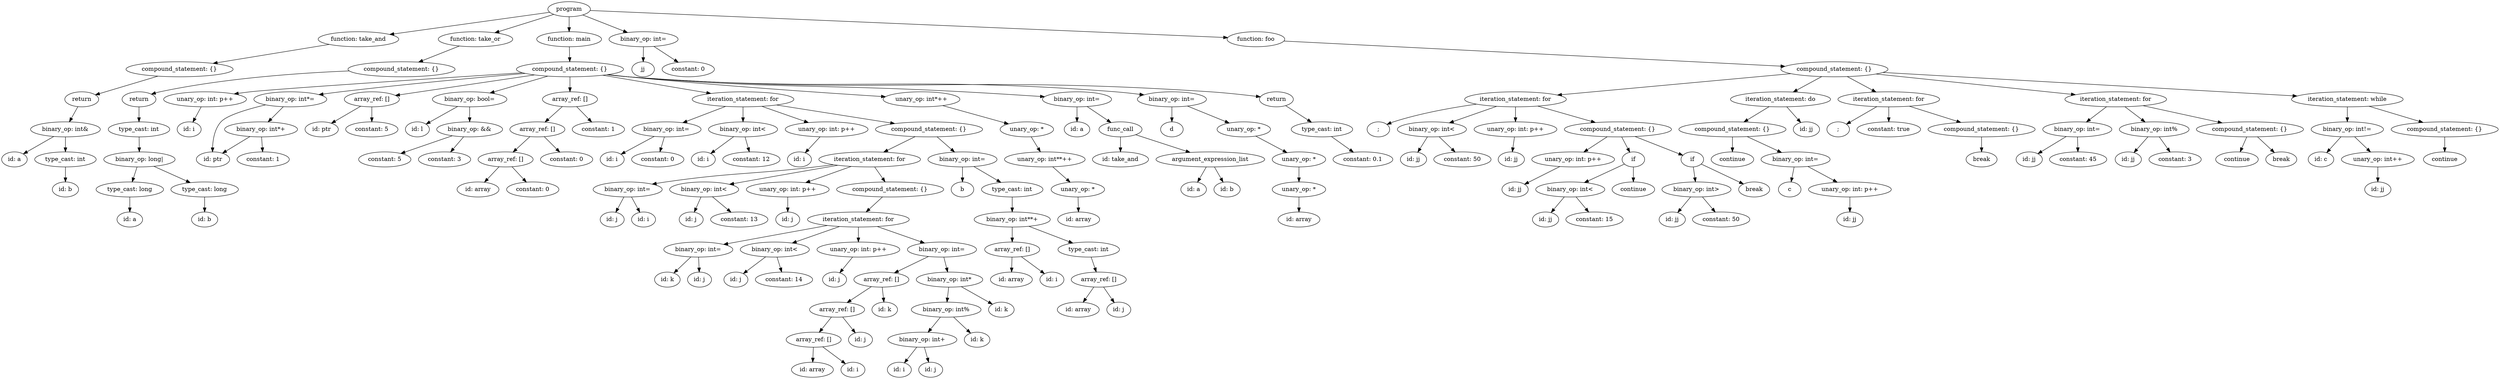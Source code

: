 strict digraph "" {
	graph [bb="0,0,5972.6,900"];
	node [label="\N"];
	236	[height=0.5,
		label=program,
		pos="1357.5,882",
		width=1.4082];
	16	[height=0.5,
		label="function: take_and",
		pos="853.55,810",
		width=2.672];
	236 -> 16	[pos="e,928.25,821.38 1311,874.54 1226.3,862.77 1045.6,837.67 938.39,822.78"];
	35	[height=0.5,
		label="function: take_or",
		pos="1133.5,810",
		width=2.4734];
	236 -> 35	[pos="e,1179.9,825.49 1320.6,869.44 1284.9,858.3 1230.5,841.28 1189.5,828.48"];
	170	[height=0.5,
		label="function: main",
		pos="1357.5,810",
		width=2.1528];
	236 -> 170	[pos="e,1357.5,828.1 1357.5,863.7 1357.5,855.98 1357.5,846.71 1357.5,838.11"];
	175	[height=0.5,
		label="binary_op: int=",
		pos="1535.5,810",
		width=2.2929];
	236 -> 175	[pos="e,1497.2,826.07 1390.2,868.16 1417.5,857.44 1456.7,842.01 1487.5,829.88"];
	235	[height=0.5,
		label="function: foo",
		pos="3000.5,810",
		width=1.9167];
	236 -> 235	[pos="e,2933.2,813.87 1407.6,878.87 1642.6,868.86 2636.2,826.52 2922.9,814.31"];
	15	[height=0.5,
		label="compound_statement: {}",
		pos="425.55,738",
		width=3.5566];
	16 -> 15	[pos="e,505.81,752.13 783.83,797.6 710.8,785.65 595.8,766.85 515.87,753.77"];
	34	[height=0.5,
		label="compound_statement: {}",
		pos="956.55,738",
		width=3.5566];
	35 -> 34	[pos="e,997.45,755.18 1094.7,793.64 1068.9,783.45 1034.9,769.98 1007,758.96"];
	169	[height=0.5,
		label="compound_statement: {}",
		pos="1359.5,738",
		width=3.5566];
	170 -> 169	[pos="e,1359.1,756.1 1358,791.7 1358.3,783.98 1358.5,774.71 1358.8,766.11"];
	173	[height=0.5,
		label=jj,
		pos="1534.5,738",
		width=0.75];
	175 -> 173	[pos="e,1534.8,756.1 1535.3,791.7 1535.2,783.98 1535.1,774.71 1534.9,766.11"];
	174	[height=0.5,
		label="constant: 0",
		pos="1642.5,738",
		width=1.7361];
	175 -> 174	[pos="e,1618.6,754.67 1560.4,792.76 1575.2,783.09 1594.1,770.69 1610.1,760.24"];
	234	[height=0.5,
		label="compound_statement: {}",
		pos="4384.5,738",
		width=3.5566];
	235 -> 234	[pos="e,4266.3,744.98 3067.8,805.6 3284.8,794.62 3969.6,759.99 4256.3,745.49"];
	14	[height=0.5,
		label=return,
		pos="191.55,666",
		width=1.125];
	15 -> 14	[pos="e,224.23,676.78 373.62,721.46 331.63,708.9 273.24,691.44 234.01,679.7"];
	33	[height=0.5,
		label=return,
		pos="328.55,666",
		width=1.125];
	34 -> 33	[pos="e,358.1,678.33 831.53,734.04 713.59,729.25 532.43,716.73 378.55,684 375.08,683.26 371.52,682.36 367.97,681.36"];
	64	[height=0.5,
		label="unary_op: int: p++",
		pos="486.55,666",
		width=2.75];
	169 -> 64	[pos="e,556.14,678.87 1245.8,729.67 1048.3,716.86 657.38,691.11 594.55,684 585.31,682.95 575.65,681.69 566.07,680.32"];
	68	[height=0.5,
		label="binary_op: int*=",
		pos="690.55,666",
		width=2.4192];
	169 -> 68	[pos="e,759.01,677.24 1252.6,728.09 1141.9,718.54 963.87,702.25 810.55,684 797.1,682.4 782.82,680.53 768.99,678.62"];
	71	[height=0.5,
		label="array_ref: []",
		pos="885.55,666",
		width=1.8234];
	169 -> 71	[pos="e,942.06,675.35 1274.8,724.49 1182.4,710.84 1036.5,689.3 952.06,676.82"];
	79	[height=0.5,
		label="binary_op: bool=",
		pos="1119.5,666",
		width=2.4734];
	169 -> 79	[pos="e,1168.3,681.22 1306.6,721.55 1268.5,710.45 1217.2,695.49 1178,684.05"];
	86	[height=0.5,
		label="array_ref: []",
		pos="1359.5,666",
		width=1.8234];
	169 -> 86	[pos="e,1359.5,684.1 1359.5,719.7 1359.5,711.98 1359.5,702.71 1359.5,694.11"];
	144	[height=0.5,
		label="iteration_statement: for",
		pos="1773.5,666",
		width=3.3761];
	169 -> 144	[pos="e,1696.6,680.02 1437.9,723.75 1508.8,711.77 1612.9,694.15 1686.4,681.73"];
	149	[height=0.5,
		label="unary_op: int*++",
		pos="2200.5,666",
		width=2.5456];
	169 -> 149	[pos="e,2114.5,672.21 1450.3,725.28 1466.4,723.39 1482.9,721.54 1498.5,720 1714.6,698.65 1968.8,681.41 2104.2,672.86"];
	157	[height=0.5,
		label="binary_op: int=",
		pos="2572.5,666",
		width=2.2929];
	169 -> 157	[pos="e,2494.9,672.24 1448.8,725.06 1465.3,723.14 1482.4,721.34 1498.5,720 1854.6,690.29 1944.8,703.18 2301.5,684 2362.8,680.71 2431.8,\
676.37 2484.8,672.9"];
	165	[height=0.5,
		label="binary_op: int=",
		pos="2799.5,666",
		width=2.2929];
	169 -> 165	[pos="e,2732.7,676.68 1448,724.96 1464.8,723.02 1482.2,721.25 1498.5,720 2015.5,680.49 2147.7,724.43 2664.5,684 2683.4,682.52 2703.7,680.31 \
2722.6,677.96"];
	168	[height=0.5,
		label=return,
		pos="3049.5,666",
		width=1.125];
	169 -> 168	[pos="e,3011.3,672 1447.7,724.93 1464.5,722.99 1482.1,721.22 1498.5,720 2116.2,674.36 2273.6,725.16 2891.5,684 2928.4,681.55 2969.9,677.01 \
3001.1,673.24"];
	198	[height=0.5,
		label="iteration_statement: for",
		pos="3621.5,666",
		width=3.3761];
	234 -> 198	[pos="e,3721.9,676.2 4280.5,727.45 4136.9,714.28 3879.2,690.64 3732.3,677.16"];
	208	[height=0.5,
		label="iteration_statement: do",
		pos="4255.5,666",
		width=3.3219];
	234 -> 208	[pos="e,4285.9,683.47 4354,720.41 4336.3,710.82 4313.9,698.65 4294.9,688.36"];
	213	[height=0.5,
		label="iteration_statement: for",
		pos="4514.5,666",
		width=3.3761];
	234 -> 213	[pos="e,4484,683.47 4415.4,720.41 4433.2,710.78 4456,698.54 4475.1,688.22"];
	223	[height=0.5,
		label="iteration_statement: for",
		pos="5057.5,666",
		width=3.3761];
	234 -> 223	[pos="e,4961.2,677.02 4484.2,726.63 4609.3,713.63 4822.8,691.42 4951,678.08"];
	233	[height=0.5,
		label="iteration_statement: while",
		pos="5611.5,666",
		width=3.7011];
	234 -> 233	[pos="e,5491.2,673.87 4500.8,730.37 4730.4,717.27 5240.3,688.18 5481,674.45"];
	13	[height=0.5,
		label="binary_op: int&",
		pos="152.55,594",
		width=2.3109];
	14 -> 13	[pos="e,161.99,611.96 182.3,648.41 177.71,640.16 172.05,630.01 166.91,620.78"];
	32	[height=0.5,
		label="type_cast: int",
		pos="328.55,594",
		width=2.0417];
	33 -> 32	[pos="e,328.55,612.1 328.55,647.7 328.55,639.98 328.55,630.71 328.55,622.11"];
	63	[height=0.5,
		label="id: i",
		pos="448.55,594",
		width=0.79437];
	64 -> 63	[pos="e,457.4,611.31 477.35,648.05 472.8,639.68 467.22,629.4 462.19,620.13"];
	65	[height=0.5,
		label="id: ptr",
		pos="505.55,522",
		width=1.1013];
	68 -> 65	[pos="e,504.43,539.99 631.43,652.71 589.87,642.89 539.17,628.14 524.55,612 509.42,595.3 505.25,569.59 504.53,550.09"];
	67	[height=0.5,
		label="binary_op: int*+",
		pos="620.55,594",
		width=2.4192];
	68 -> 67	[pos="e,637.34,611.79 673.6,648.05 664.92,639.37 654.19,628.64 644.66,619.11"];
	69	[height=0.5,
		label="id: ptr",
		pos="765.55,594",
		width=1.1013];
	71 -> 69	[pos="e,788.86,608.6 858.92,649.46 840.79,638.89 816.72,624.85 797.55,613.67"];
	70	[height=0.5,
		label="constant: 5",
		pos="885.55,594",
		width=1.7361];
	71 -> 70	[pos="e,885.55,612.1 885.55,647.7 885.55,639.98 885.55,630.71 885.55,622.11"];
	75	[height=0.5,
		label="id: l",
		pos="994.55,594",
		width=0.79437];
	79 -> 75	[pos="e,1015.3,606.62 1090.9,648.94 1070.9,637.74 1044.3,622.83 1024.1,611.53"];
	78	[height=0.5,
		label="binary_op: &&",
		pos="1119.5,594",
		width=2.1845];
	79 -> 78	[pos="e,1119.5,612.1 1119.5,647.7 1119.5,639.98 1119.5,630.71 1119.5,622.11"];
	84	[height=0.5,
		label="array_ref: []",
		pos="1281.5,594",
		width=1.8234];
	86 -> 84	[pos="e,1299.9,611.47 1341.1,648.41 1331.1,639.43 1318.5,628.19 1307.6,618.34"];
	85	[height=0.5,
		label="constant: 1",
		pos="1427.5,594",
		width=1.7361];
	86 -> 85	[pos="e,1411.5,611.47 1375.7,648.41 1384.2,639.61 1394.9,628.63 1404.3,618.92"];
	89	[height=0.5,
		label="binary_op: int=",
		pos="1590.5,594",
		width=2.2929];
	144 -> 89	[pos="e,1629.5,609.91 1731.6,648.94 1704,638.39 1667.8,624.55 1639,613.53"];
	92	[height=0.5,
		label="binary_op: int<",
		pos="1773.5,594",
		width=2.2929];
	144 -> 92	[pos="e,1773.5,612.1 1773.5,647.7 1773.5,639.98 1773.5,630.71 1773.5,622.11"];
	94	[height=0.5,
		label="unary_op: int: p++",
		pos="1973.5,594",
		width=2.75];
	144 -> 94	[pos="e,1930.1,610.22 1818.9,649.12 1849.1,638.55 1888.9,624.63 1920.5,613.56"];
	143	[height=0.5,
		label="compound_statement: {}",
		pos="2218.5,594",
		width=3.5566];
	144 -> 143	[pos="e,2136.5,607.91 1853.6,652.4 1930.3,640.34 2045.9,622.16 2126.4,609.5"];
	148	[height=0.5,
		label="unary_op: *",
		pos="2452.5,594",
		width=1.7693];
	149 -> 148	[pos="e,2408.7,607.19 2251.2,650.92 2294,639.03 2355.2,622.05 2398.8,609.93"];
	150	[height=0.5,
		label="id: a",
		pos="2572.5,594",
		width=0.84854];
	157 -> 150	[pos="e,2572.5,612.1 2572.5,647.7 2572.5,639.98 2572.5,630.71 2572.5,622.11"];
	156	[height=0.5,
		label=func_call,
		pos="2676.5,594",
		width=1.4306];
	157 -> 156	[pos="e,2654,610.19 2596.7,648.76 2611.2,638.95 2630,626.34 2645.6,615.8"];
	160	[height=0.5,
		label=d,
		pos="2799.5,594",
		width=0.75];
	165 -> 160	[pos="e,2799.5,612.1 2799.5,647.7 2799.5,639.98 2799.5,630.71 2799.5,622.11"];
	164	[height=0.5,
		label="unary_op: *",
		pos="2971.5,594",
		width=1.7693];
	165 -> 164	[pos="e,2936.6,609.21 2836.9,649.81 2863.4,639.02 2899.1,624.48 2927.1,613.09"];
	167	[height=0.5,
		label="type_cast: int",
		pos="3158.5,594",
		width=2.0417];
	168 -> 167	[pos="e,3133.5,611.1 3071.6,650.83 3086.9,641.04 3107.5,627.81 3124.8,616.7"];
	179	[height=0.5,
		label=";",
		pos="3293.5,594",
		width=0.75];
	198 -> 179	[pos="e,3314.1,605.84 3528.3,654.41 3470.2,646.26 3394.4,632.81 3329.5,612 3327.6,611.38 3325.7,610.68 3323.7,609.93"];
	182	[height=0.5,
		label="binary_op: int<",
		pos="3421.5,594",
		width=2.2929];
	198 -> 182	[pos="e,3463.3,609.63 3576.2,649.12 3545.5,638.37 3504.8,624.15 3472.9,612.99"];
	184	[height=0.5,
		label="unary_op: int: p++",
		pos="3621.5,594",
		width=2.75];
	198 -> 184	[pos="e,3621.5,612.1 3621.5,647.7 3621.5,639.98 3621.5,630.71 3621.5,622.11"];
	197	[height=0.5,
		label="compound_statement: {}",
		pos="3866.5,594",
		width=3.5566];
	198 -> 197	[pos="e,3812.6,610.4 3674.7,649.81 3712.4,639.04 3763.2,624.53 3803,613.15"];
	206	[height=0.5,
		label="compound_statement: {}",
		pos="4140.5,594",
		width=3.5566];
	208 -> 206	[pos="e,4168,611.71 4228.3,648.41 4212.9,639.06 4193.6,627.27 4176.9,617.14"];
	207	[height=0.5,
		label="id: jj",
		pos="4317.5,594",
		width=0.86659];
	208 -> 207	[pos="e,4303.9,610.36 4270.6,648.05 4278.6,638.99 4288.6,627.69 4297.3,617.86"];
	209	[height=0.5,
		label=";",
		pos="4393.5,594",
		width=0.75];
	213 -> 209	[pos="e,4413.3,606.44 4485.9,648.41 4466.7,637.29 4441.4,622.71 4422.2,611.59"];
	210	[height=0.5,
		label="constant: true",
		pos="4514.5,594",
		width=2.1123];
	213 -> 210	[pos="e,4514.5,612.1 4514.5,647.7 4514.5,639.98 4514.5,630.71 4514.5,622.11"];
	212	[height=0.5,
		label="compound_statement: {}",
		pos="4736.5,594",
		width=3.5566];
	213 -> 212	[pos="e,4687,610.61 4563.8,649.46 4597.3,638.9 4641.8,624.86 4677.3,613.68"];
	216	[height=0.5,
		label="binary_op: int=",
		pos="4965.5,594",
		width=2.2929];
	223 -> 216	[pos="e,4987.3,611.55 5035.3,648.05 5023.3,638.96 5008.4,627.63 4995.5,617.77"];
	219	[height=0.5,
		label="binary_op: int%",
		pos="5149.5,594",
		width=2.3109];
	223 -> 219	[pos="e,5127.8,611.55 5079.8,648.05 5091.8,638.96 5106.7,627.63 5119.6,617.77"];
	222	[height=0.5,
		label="compound_statement: {}",
		pos="5378.5,594",
		width=3.5566];
	223 -> 222	[pos="e,5312.2,609.47 5122.9,650.75 5174.8,639.42 5247.6,623.56 5302.2,611.65"];
	230	[height=0.5,
		label="binary_op: int!=",
		pos="5611.5,594",
		width=2.4028];
	233 -> 230	[pos="e,5611.5,612.1 5611.5,647.7 5611.5,639.98 5611.5,630.71 5611.5,622.11"];
	232	[height=0.5,
		label="compound_statement: {}",
		pos="5844.5,594",
		width=3.5566];
	233 -> 232	[pos="e,5792.7,610.57 5663.5,649.38 5698.9,638.76 5745.8,624.67 5783,613.5"];
	9	[height=0.5,
		label="id: a",
		pos="30.547,522",
		width=0.84854];
	13 -> 9	[pos="e,51.941,535.28 124.56,576.94 105.49,566 80.26,551.52 60.739,540.32"];
	12	[height=0.5,
		label="type_cast: int",
		pos="152.55,522",
		width=2.0417];
	13 -> 12	[pos="e,152.55,540.1 152.55,575.7 152.55,567.98 152.55,558.71 152.55,550.11"];
	31	[height=0.5,
		label="binary_op: long|",
		pos="329.55,522",
		width=2.3651];
	32 -> 31	[pos="e,329.3,540.1 328.79,575.7 328.9,567.98 329.04,558.71 329.16,550.11"];
	67 -> 65	[pos="e,528.2,536.79 593.87,576.76 576.92,566.45 554.9,553.04 537.08,542.2"];
	66	[height=0.5,
		label="constant: 1",
		pos="625.55,522",
		width=1.7361];
	67 -> 66	[pos="e,624.33,540.1 621.78,575.7 622.33,567.98 623,558.71 623.61,550.11"];
	76	[height=0.5,
		label="constant: 5",
		pos="916.55,522",
		width=1.7361];
	78 -> 76	[pos="e,954.97,536.25 1078,578.67 1045.1,567.34 999.27,551.53 964.82,539.65"];
	77	[height=0.5,
		label="constant: 3",
		pos="1059.5,522",
		width=1.7361];
	78 -> 77	[pos="e,1073.9,539.79 1105,576.05 1097.7,567.46 1088.6,556.86 1080.5,547.4"];
	82	[height=0.5,
		label="array_ref: []",
		pos="1205.5,522",
		width=1.8234];
	84 -> 82	[pos="e,1223.4,539.47 1263.5,576.41 1253.8,567.43 1241.6,556.19 1230.9,546.34"];
	83	[height=0.5,
		label="constant: 0",
		pos="1351.5,522",
		width=1.7361];
	84 -> 83	[pos="e,1335.1,539.47 1298.1,576.41 1307,567.52 1318.1,556.41 1327.9,546.63"];
	87	[height=0.5,
		label="id: i",
		pos="1460.5,522",
		width=0.79437];
	89 -> 87	[pos="e,1481.8,534.46 1561,577.12 1540,565.8 1511.9,550.64 1490.7,539.25"];
	88	[height=0.5,
		label="constant: 0",
		pos="1569.5,522",
		width=1.7361];
	89 -> 88	[pos="e,1574.7,540.1 1585.4,575.7 1583,567.9 1580.2,558.51 1577.6,549.83"];
	90	[height=0.5,
		label="id: i",
		pos="1678.5,522",
		width=0.79437];
	92 -> 90	[pos="e,1696.5,536.2 1751,576.41 1737.1,566.14 1719.1,552.9 1704.6,542.18"];
	91	[height=0.5,
		label="constant: 12",
		pos="1793.5,522",
		width=1.8957];
	92 -> 91	[pos="e,1788.7,540.1 1778.5,575.7 1780.7,567.9 1783.4,558.51 1785.9,549.83"];
	93	[height=0.5,
		label="id: i",
		pos="1908.5,522",
		width=0.79437];
	94 -> 93	[pos="e,1922.4,537.89 1957.8,576.05 1949.3,566.86 1938.6,555.38 1929.4,545.45"];
	128	[height=0.5,
		label="iteration_statement: for",
		pos="2076.5,522",
		width=3.3761];
	143 -> 128	[pos="e,2110.1,539.55 2185.3,576.59 2165.5,566.87 2140.4,554.47 2119.2,544.04"];
	142	[height=0.5,
		label="binary_op: int=",
		pos="2298.5,522",
		width=2.2929];
	143 -> 142	[pos="e,2279.6,539.55 2237.9,576.05 2248.1,567.13 2260.8,556.06 2271.9,546.34"];
	147	[height=0.5,
		label="unary_op: int**++",
		pos="2495.5,522",
		width=2.672];
	148 -> 147	[pos="e,2484.9,540.28 2463,576.05 2468,567.92 2474,558 2479.6,548.94"];
	151	[height=0.5,
		label="id: take_and",
		pos="2676.5,522",
		width=1.8611];
	156 -> 151	[pos="e,2676.5,540.1 2676.5,575.7 2676.5,567.98 2676.5,558.71 2676.5,550.11"];
	153	[height=0.5,
		label=argument_expression_list,
		pos="2891.5,522",
		width=3.6111];
	156 -> 153	[pos="e,2843.2,538.75 2713,581.13 2746,570.37 2795.3,554.35 2833.6,541.85"];
	163	[height=0.5,
		label="unary_op: *",
		pos="3103.5,522",
		width=1.7693];
	164 -> 163	[pos="e,3075,538.16 3000.2,577.81 3019.5,567.58 3045.1,553.99 3066,542.9"];
	166	[height=0.5,
		label="constant: 0.1",
		pos="3256.5,522",
		width=1.9861];
	167 -> 166	[pos="e,3233.9,539.15 3181.3,576.76 3194.5,567.31 3211.4,555.26 3225.8,544.97"];
	180	[height=0.5,
		label="id: jj",
		pos="3377.5,522",
		width=0.86659];
	182 -> 180	[pos="e,3387.8,539.31 3410.9,576.05 3405.6,567.59 3399,557.19 3393.2,547.84"];
	181	[height=0.5,
		label="constant: 50",
		pos="3494.5,522",
		width=1.8957];
	182 -> 181	[pos="e,3477,539.79 3439.2,576.05 3448.4,567.28 3459.7,556.43 3469.7,546.83"];
	183	[height=0.5,
		label="id: jj",
		pos="3611.5,522",
		width=0.86659];
	184 -> 183	[pos="e,3614,540.1 3619.1,575.7 3618,567.98 3616.6,558.71 3615.4,550.11"];
	186	[height=0.5,
		label="unary_op: int: p++",
		pos="3759.5,522",
		width=2.75];
	197 -> 186	[pos="e,3785,539.63 3840.9,576.23 3826.8,566.97 3809,555.34 3793.7,545.32"];
	191	[height=0.5,
		label=if,
		pos="3903.5,522",
		width=0.75];
	197 -> 191	[pos="e,3895,539.14 3875.7,575.7 3880.1,567.4 3885.4,557.31 3890.2,548.19"];
	196	[height=0.5,
		label=if,
		pos="4044.5,522",
		width=0.75];
	197 -> 196	[pos="e,4022,531.88 3907.8,576.76 3939.8,564.21 3983.3,547.08 4012.6,535.56"];
	199	[height=0.5,
		label=continue,
		pos="4140.5,522",
		width=1.4082];
	206 -> 199	[pos="e,4140.5,540.1 4140.5,575.7 4140.5,567.98 4140.5,558.71 4140.5,550.11"];
	205	[height=0.5,
		label="binary_op: int=",
		pos="4291.5,522",
		width=2.2929];
	206 -> 205	[pos="e,4258.2,538.47 4176,576.59 4197.8,566.47 4225.9,553.42 4249,542.74"];
	211	[height=0.5,
		label=break,
		pos="4736.5,522",
		width=1.0291];
	212 -> 211	[pos="e,4736.5,540.1 4736.5,575.7 4736.5,567.98 4736.5,558.71 4736.5,550.11"];
	214	[height=0.5,
		label="id: jj",
		pos="4850.5,522",
		width=0.86659];
	216 -> 214	[pos="e,4871.4,535.72 4939.2,576.94 4921.7,566.29 4898.6,552.28 4880.5,541.21"];
	215	[height=0.5,
		label="constant: 45",
		pos="4967.5,522",
		width=1.8957];
	216 -> 215	[pos="e,4967.1,540.1 4966,575.7 4966.3,567.98 4966.5,558.71 4966.8,550.11"];
	217	[height=0.5,
		label="id: jj",
		pos="5087.5,522",
		width=0.86659];
	219 -> 217	[pos="e,5101.1,538.36 5134.5,576.05 5126.5,566.99 5116.5,555.69 5107.8,545.86"];
	218	[height=0.5,
		label="constant: 3",
		pos="5199.5,522",
		width=1.7361];
	219 -> 218	[pos="e,5187.6,539.79 5161.7,576.05 5167.7,567.63 5175.1,557.28 5181.7,547.97"];
	220	[height=0.5,
		label=continue,
		pos="5347.5,522",
		width=1.4082];
	222 -> 220	[pos="e,5355.1,540.1 5370.9,575.7 5367.4,567.73 5363.1,558.1 5359.2,549.26"];
	221	[height=0.5,
		label=break,
		pos="5453.5,522",
		width=1.0291];
	222 -> 221	[pos="e,5437.1,538.36 5396.7,576.05 5406.6,566.81 5419,555.25 5429.7,545.28"];
	227	[height=0.5,
		label="id: c",
		pos="5548.5,522",
		width=0.84854];
	230 -> 227	[pos="e,5562.4,538.36 5596.3,576.05 5588.1,566.99 5578,555.69 5569.1,545.86"];
	229	[height=0.5,
		label="unary_op: int++",
		pos="5684.5,522",
		width=2.4192];
	230 -> 229	[pos="e,5667,539.79 5629.2,576.05 5638.4,567.28 5649.7,556.43 5659.7,546.83"];
	231	[height=0.5,
		label=continue,
		pos="5844.5,522",
		width=1.4082];
	232 -> 231	[pos="e,5844.5,540.1 5844.5,575.7 5844.5,567.98 5844.5,558.71 5844.5,550.11"];
	11	[height=0.5,
		label="id: b",
		pos="152.55,450",
		width=0.86659];
	12 -> 11	[pos="e,152.55,468.1 152.55,503.7 152.55,495.98 152.55,486.71 152.55,478.11"];
	28	[height=0.5,
		label="type_cast: long",
		pos="306.55,450",
		width=2.2387];
	31 -> 28	[pos="e,312.17,468.1 323.86,503.7 321.3,495.9 318.21,486.51 315.36,477.83"];
	30	[height=0.5,
		label="type_cast: long",
		pos="485.55,450",
		width=2.2387];
	31 -> 30	[pos="e,451.29,466.37 364.17,505.46 387.07,495.19 417.29,481.63 441.84,470.61"];
	80	[height=0.5,
		label="id: array",
		pos="1139.5,450",
		width=1.3902];
	82 -> 80	[pos="e,1155.1,467.47 1189.9,504.41 1181.6,495.61 1171.3,484.63 1162.1,474.92"];
	81	[height=0.5,
		label="constant: 0",
		pos="1270.5,450",
		width=1.7361];
	82 -> 81	[pos="e,1255.3,467.47 1221,504.41 1229.1,495.61 1239.3,484.63 1248.3,474.92"];
	97	[height=0.5,
		label="binary_op: int=",
		pos="1497.5,450",
		width=2.2929];
	128 -> 97	[pos="e,1556.2,462.7 1989.9,509.3 1975.4,507.45 1960.6,505.62 1946.5,504 1787.7,485.63 1746.8,490.7 1588.5,468 1581.2,466.95 1573.6,465.73 \
1566.1,464.44"];
	100	[height=0.5,
		label="binary_op: int<",
		pos="1680.5,450",
		width=2.2929];
	128 -> 100	[pos="e,1741.4,462.33 2000.3,507.93 1938.8,497.33 1850.1,481.92 1772.5,468 1765.8,466.78 1758.7,465.51 1751.7,464.22"];
	102	[height=0.5,
		label="unary_op: int: p++",
		pos="1880.5,450",
		width=2.75];
	128 -> 102	[pos="e,1923.5,466.34 2032.1,505.12 2002.7,494.63 1964.1,480.85 1933.2,469.82"];
	127	[height=0.5,
		label="compound_statement: {}",
		pos="2125.5,450",
		width=3.5566];
	128 -> 127	[pos="e,2113.5,468.28 2088.4,504.05 2094.2,495.84 2101.2,485.79 2107.6,476.66"];
	131	[height=0.5,
		label=b,
		pos="2298.5,450",
		width=0.75];
	142 -> 131	[pos="e,2298.5,468.1 2298.5,503.7 2298.5,495.98 2298.5,486.71 2298.5,478.11"];
	141	[height=0.5,
		label="type_cast: int",
		pos="2417.5,450",
		width=2.0417];
	142 -> 141	[pos="e,2390.4,466.98 2325.8,504.94 2342.3,495.25 2363.5,482.78 2381.4,472.27"];
	146	[height=0.5,
		label="unary_op: *",
		pos="2574.5,450",
		width=1.7693];
	147 -> 146	[pos="e,2556.1,467.31 2514.7,504.05 2524.8,495.07 2537.4,483.9 2548.5,474.12"];
	152	[height=0.5,
		label="id: a",
		pos="2851.5,450",
		width=0.84854];
	153 -> 152	[pos="e,2861,467.62 2881.7,503.7 2877,495.52 2871.3,485.6 2866.2,476.58"];
	154	[height=0.5,
		label="id: b",
		pos="2931.5,450",
		width=0.86659];
	153 -> 154	[pos="e,2922,467.62 2901.4,503.7 2906.1,495.52 2911.8,485.6 2916.9,476.58"];
	162	[height=0.5,
		label="unary_op: *",
		pos="3103.5,450",
		width=1.7693];
	163 -> 162	[pos="e,3103.5,468.1 3103.5,503.7 3103.5,495.98 3103.5,486.71 3103.5,478.11"];
	185	[height=0.5,
		label="id: jj",
		pos="3620.5,450",
		width=0.86659];
	186 -> 185	[pos="e,3643.2,462.4 3727.7,504.94 3705.1,493.57 3674.9,478.38 3652.3,467.01"];
	189	[height=0.5,
		label="binary_op: int<",
		pos="3752.5,450",
		width=2.2929];
	191 -> 189	[pos="e,3786.3,466.46 3882.2,510.9 3877.4,508.62 3872.3,506.22 3867.5,504 3843.8,492.91 3817.2,480.64 3795.5,470.7"];
	190	[height=0.5,
		label=continue,
		pos="3903.5,450",
		width=1.4082];
	191 -> 190	[pos="e,3903.5,468.1 3903.5,503.7 3903.5,495.98 3903.5,486.71 3903.5,478.11"];
	194	[height=0.5,
		label="binary_op: int>",
		pos="4054.5,450",
		width=2.2929];
	196 -> 194	[pos="e,4052.1,468.28 4047,504.05 4048.1,496.35 4049.4,487.03 4050.6,478.36"];
	195	[height=0.5,
		label=break,
		pos="4192.5,450",
		width=1.0291];
	196 -> 195	[pos="e,4167,463.07 4066.1,510.82 4090.1,499.44 4129.4,480.85 4157.8,467.41"];
	202	[height=0.5,
		label=c,
		pos="4277.5,450",
		width=0.75];
	205 -> 202	[pos="e,4281,468.1 4288.1,503.7 4286.5,495.98 4284.7,486.71 4283,478.11"];
	204	[height=0.5,
		label="unary_op: int: p++",
		pos="4421.5,450",
		width=2.75];
	205 -> 204	[pos="e,4391.3,467.31 4321,505.12 4339.2,495.37 4362.6,482.76 4382.2,472.17"];
	228	[height=0.5,
		label="id: jj",
		pos="5684.5,450",
		width=0.86659];
	229 -> 228	[pos="e,5684.5,468.1 5684.5,503.7 5684.5,495.98 5684.5,486.71 5684.5,478.11"];
	27	[height=0.5,
		label="id: a",
		pos="306.55,378",
		width=0.84854];
	28 -> 27	[pos="e,306.55,396.1 306.55,431.7 306.55,423.98 306.55,414.71 306.55,406.11"];
	29	[height=0.5,
		label="id: b",
		pos="485.55,378",
		width=0.86659];
	30 -> 29	[pos="e,485.55,396.1 485.55,431.7 485.55,423.98 485.55,414.71 485.55,406.11"];
	95	[height=0.5,
		label="id: j",
		pos="1460.5,378",
		width=0.79437];
	97 -> 95	[pos="e,1469.2,395.31 1488.6,432.05 1484.2,423.77 1478.8,413.62 1474,404.42"];
	96	[height=0.5,
		label="id: i",
		pos="1535.5,378",
		width=0.79437];
	97 -> 96	[pos="e,1526.7,395.31 1506.7,432.05 1511.3,423.68 1516.9,413.4 1521.9,404.13"];
	98	[height=0.5,
		label="id: j",
		pos="1649.5,378",
		width=0.79437];
	100 -> 98	[pos="e,1657,395.79 1673,432.05 1669.5,423.97 1665.1,414.12 1661.1,405.11"];
	99	[height=0.5,
		label="constant: 13",
		pos="1764.5,378",
		width=1.8957];
	100 -> 99	[pos="e,1744.8,395.47 1700.5,432.41 1711.3,423.34 1725,411.97 1736.9,402.06"];
	101	[height=0.5,
		label="id: j",
		pos="1880.5,378",
		width=0.79437];
	102 -> 101	[pos="e,1880.5,396.1 1880.5,431.7 1880.5,423.98 1880.5,414.71 1880.5,406.11"];
	126	[height=0.5,
		label="iteration_statement: for",
		pos="2049.5,378",
		width=3.3761];
	127 -> 126	[pos="e,2068,396.03 2107.1,432.05 2097.7,423.35 2086,412.59 2075.7,403.04"];
	140	[height=0.5,
		label="binary_op: int**+",
		pos="2417.5,378",
		width=2.5278];
	141 -> 140	[pos="e,2417.5,396.1 2417.5,431.7 2417.5,423.98 2417.5,414.71 2417.5,406.11"];
	145	[height=0.5,
		label="id: array",
		pos="2576.5,378",
		width=1.3902];
	146 -> 145	[pos="e,2576.1,396.1 2575,431.7 2575.3,423.98 2575.5,414.71 2575.8,406.11"];
	161	[height=0.5,
		label="id: array",
		pos="3103.5,378",
		width=1.3902];
	162 -> 161	[pos="e,3103.5,396.1 3103.5,431.7 3103.5,423.98 3103.5,414.71 3103.5,406.11"];
	187	[height=0.5,
		label="id: jj",
		pos="3693.5,378",
		width=0.86659];
	189 -> 187	[pos="e,3706.9,394.83 3738.3,432.05 3730.8,423.2 3721.6,412.23 3713.4,402.57"];
	188	[height=0.5,
		label="constant: 15",
		pos="3810.5,378",
		width=1.8957];
	189 -> 188	[pos="e,3796.6,395.79 3766.6,432.05 3773.6,423.54 3782.3,413.07 3790.1,403.68"];
	192	[height=0.5,
		label="id: jj",
		pos="3996.5,378",
		width=0.86659];
	194 -> 192	[pos="e,4009.7,394.83 4040.5,432.05 4033.2,423.2 4024.1,412.23 4016.1,402.57"];
	193	[height=0.5,
		label="constant: 50",
		pos="4113.5,378",
		width=1.8957];
	194 -> 193	[pos="e,4099.4,395.79 4068.8,432.05 4076,423.54 4084.8,413.07 4092.7,403.68"];
	203	[height=0.5,
		label="id: jj",
		pos="4421.5,378",
		width=0.86659];
	204 -> 203	[pos="e,4421.5,396.1 4421.5,431.7 4421.5,423.98 4421.5,414.71 4421.5,406.11"];
	105	[height=0.5,
		label="binary_op: int=",
		pos="1666.5,306",
		width=2.2929];
	126 -> 105	[pos="e,1727.2,318.38 1975.4,363.65 1916.4,353 1831.7,337.65 1757.5,324 1751,322.79 1744.1,321.52 1737.3,320.25"];
	108	[height=0.5,
		label="binary_op: int<",
		pos="1849.5,306",
		width=2.2929];
	126 -> 108	[pos="e,1891.3,321.63 2004.2,361.12 1973.5,350.37 1932.8,336.15 1900.9,324.99"];
	110	[height=0.5,
		label="unary_op: int: p++",
		pos="2049.5,306",
		width=2.75];
	126 -> 110	[pos="e,2049.5,324.1 2049.5,359.7 2049.5,351.98 2049.5,342.71 2049.5,334.11"];
	125	[height=0.5,
		label="binary_op: int=",
		pos="2249.5,306",
		width=2.2929];
	126 -> 125	[pos="e,2207.8,321.63 2094.9,361.12 2125.6,350.37 2166.3,336.15 2198.2,324.99"];
	134	[height=0.5,
		label="array_ref: []",
		pos="2417.5,306",
		width=1.8234];
	140 -> 134	[pos="e,2417.5,324.1 2417.5,359.7 2417.5,351.98 2417.5,342.71 2417.5,334.11"];
	139	[height=0.5,
		label="type_cast: int",
		pos="2600.5,306",
		width=2.0417];
	140 -> 139	[pos="e,2562.7,321.49 2457.7,361.64 2485.8,350.9 2523.4,336.51 2553,325.2"];
	103	[height=0.5,
		label="id: k",
		pos="1592.5,234",
		width=0.84854];
	105 -> 103	[pos="e,1608.3,249.89 1648.6,288.05 1638.7,278.68 1626.3,266.92 1615.7,256.86"];
	104	[height=0.5,
		label="id: j",
		pos="1669.5,234",
		width=0.79437];
	105 -> 104	[pos="e,1668.8,252.1 1667.3,287.7 1667.6,279.98 1668,270.71 1668.4,262.11"];
	106	[height=0.5,
		label="id: j",
		pos="1756.5,234",
		width=0.79437];
	108 -> 106	[pos="e,1774.4,248.42 1827.5,288.41 1814.1,278.3 1796.8,265.32 1782.7,254.69"];
	107	[height=0.5,
		label="constant: 14",
		pos="1871.5,234",
		width=1.8957];
	108 -> 107	[pos="e,1866.2,252.1 1855,287.7 1857.4,279.9 1860.4,270.51 1863.1,261.83"];
	109	[height=0.5,
		label="id: j",
		pos="1992.5,234",
		width=0.79437];
	110 -> 109	[pos="e,2005.1,250.36 2035.7,288.05 2028.4,279.08 2019.4,267.92 2011.4,258.15"];
	117	[height=0.5,
		label="array_ref: []",
		pos="2104.5,234",
		width=1.8234];
	125 -> 117	[pos="e,2135.5,249.94 2217,289.29 2195.6,278.95 2167.4,265.33 2144.6,254.32"];
	124	[height=0.5,
		label="binary_op: int*",
		pos="2267.5,234",
		width=2.2083];
	125 -> 124	[pos="e,2263.1,252.1 2254,287.7 2256,279.9 2258.4,270.51 2260.6,261.83"];
	132	[height=0.5,
		label="id: array",
		pos="2415.5,234",
		width=1.3902];
	134 -> 132	[pos="e,2416,252.1 2417.1,287.7 2416.8,279.98 2416.6,270.71 2416.3,262.11"];
	133	[height=0.5,
		label="id: i",
		pos="2512.5,234",
		width=0.79437];
	134 -> 133	[pos="e,2494.8,248.1 2439.6,288.76 2453.6,278.43 2471.8,265.01 2486.6,254.15"];
	138	[height=0.5,
		label="array_ref: []",
		pos="2624.5,234",
		width=1.8234];
	139 -> 138	[pos="e,2618.6,252.28 2606.4,288.05 2609.1,280.18 2612.3,270.62 2615.4,261.79"];
	115	[height=0.5,
		label="array_ref: []",
		pos="1998.5,162",
		width=1.8234];
	117 -> 115	[pos="e,2022.5,178.82 2080.5,217.12 2065.9,207.45 2047,194.98 2031,184.44"];
	116	[height=0.5,
		label="id: k",
		pos="2112.5,162",
		width=0.84854];
	117 -> 116	[pos="e,2110.6,180.1 2106.5,215.7 2107.4,207.98 2108.5,198.71 2109.4,190.11"];
	122	[height=0.5,
		label="binary_op: int%",
		pos="2259.5,162",
		width=2.3109];
	124 -> 122	[pos="e,2261.5,180.1 2265.6,215.7 2264.7,207.98 2263.6,198.71 2262.6,190.11"];
	123	[height=0.5,
		label="id: k",
		pos="2391.5,162",
		width=0.84854];
	124 -> 123	[pos="e,2370.1,175.12 2295.7,217.12 2315.3,206.06 2341.3,191.34 2361.4,180.04"];
	136	[height=0.5,
		label="id: array",
		pos="2575.5,162",
		width=1.3902];
	138 -> 136	[pos="e,2587.3,179.79 2612.7,216.05 2606.8,207.71 2599.7,197.49 2593.2,188.25"];
	137	[height=0.5,
		label="id: j",
		pos="2672.5,162",
		width=0.79437];
	138 -> 137	[pos="e,2661.7,178.83 2636.2,216.05 2642.1,207.38 2649.5,196.67 2656,187.15"];
	113	[height=0.5,
		label="array_ref: []",
		pos="1942.5,90",
		width=1.8234];
	115 -> 113	[pos="e,1956,107.79 1985,144.05 1978.2,135.54 1969.8,125.07 1962.3,115.68"];
	114	[height=0.5,
		label="id: j",
		pos="2054.5,90",
		width=0.79437];
	115 -> 114	[pos="e,2042.3,106.36 2012.1,144.05 2019.2,135.17 2028,124.14 2035.8,114.45"];
	120	[height=0.5,
		label="binary_op: int+",
		pos="2202.5,90",
		width=2.2929];
	122 -> 120	[pos="e,2216.2,107.79 2245.7,144.05 2238.8,135.54 2230.3,125.07 2222.6,115.68"];
	121	[height=0.5,
		label="id: k",
		pos="2333.5,90",
		width=0.84854];
	122 -> 121	[pos="e,2317.8,105.89 2277.5,144.05 2287.4,134.68 2299.8,122.92 2310.4,112.86"];
	111	[height=0.5,
		label="id: array",
		pos="1939.5,18",
		width=1.3902];
	113 -> 111	[pos="e,1940.3,36.104 1941.8,71.697 1941.5,63.983 1941.1,54.712 1940.7,46.112"];
	112	[height=0.5,
		label="id: i",
		pos="2036.5,18",
		width=0.79437];
	113 -> 112	[pos="e,2018.6,32.331 1964.3,72.765 1978.1,62.501 1996,49.181 2010.5,38.367"];
	118	[height=0.5,
		label="id: i",
		pos="2147.5,18",
		width=0.79437];
	120 -> 118	[pos="e,2159.6,34.356 2189.2,72.055 2182.3,63.167 2173.6,52.14 2166,42.446"];
	119	[height=0.5,
		label="id: j",
		pos="2222.5,18",
		width=0.79437];
	120 -> 119	[pos="e,2217.7,36.104 2207.5,71.697 2209.7,63.898 2212.4,54.509 2214.9,45.829"];
}
